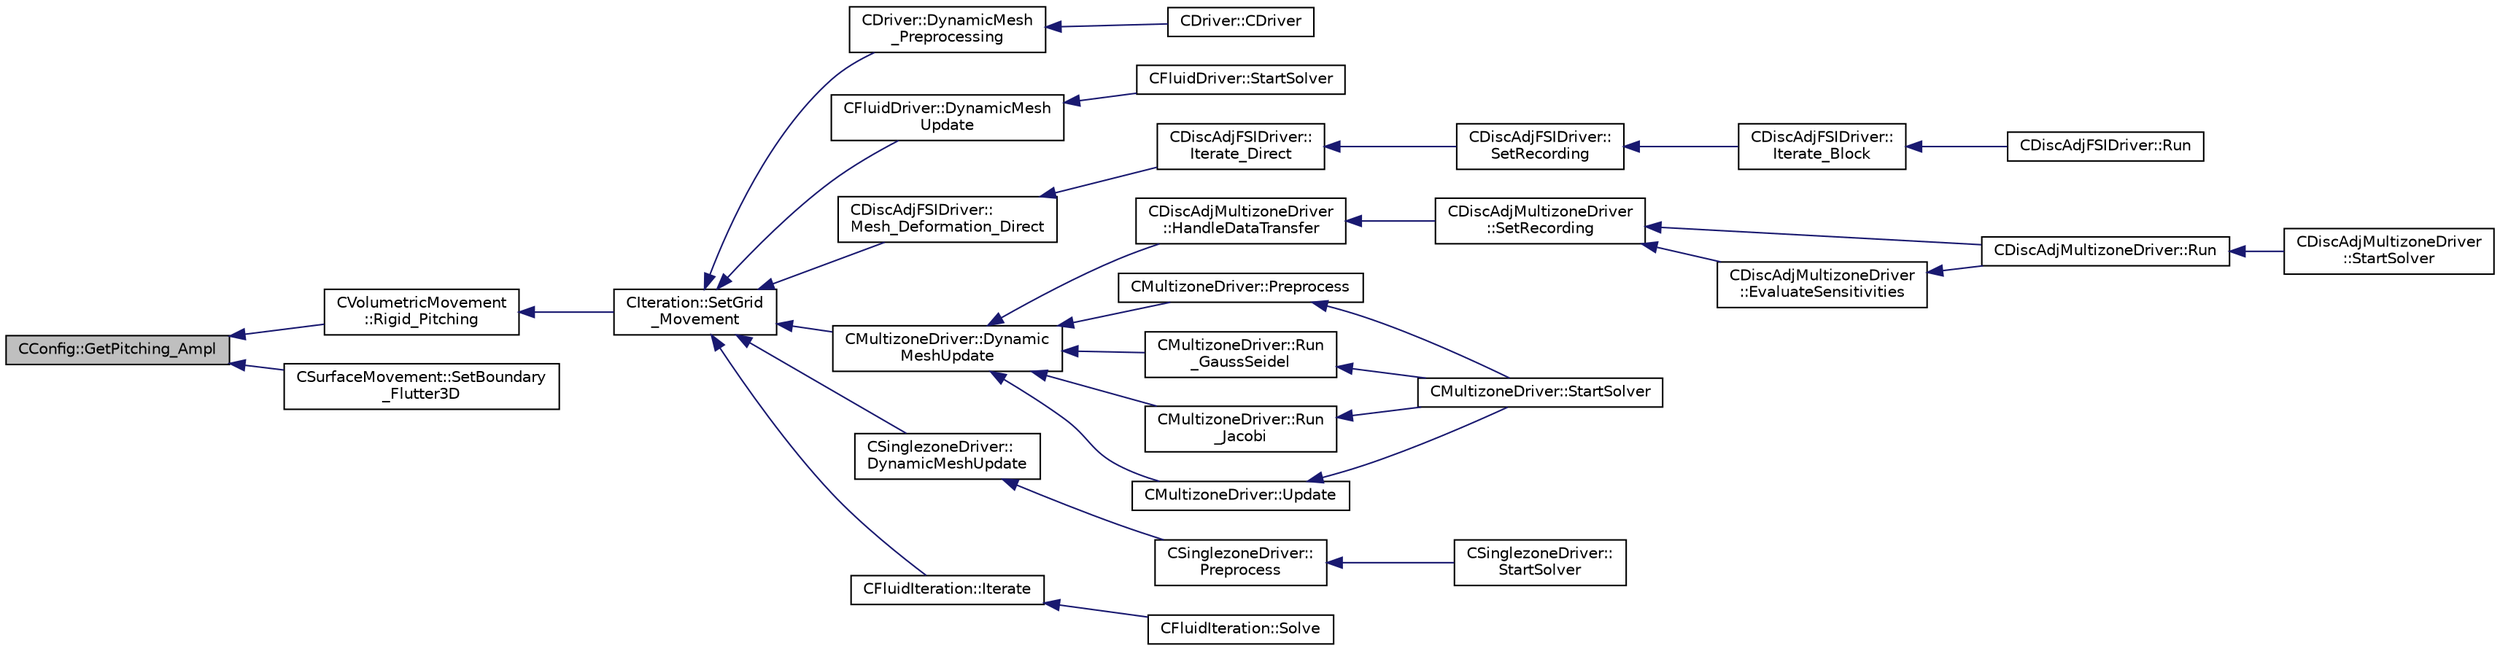 digraph "CConfig::GetPitching_Ampl"
{
  edge [fontname="Helvetica",fontsize="10",labelfontname="Helvetica",labelfontsize="10"];
  node [fontname="Helvetica",fontsize="10",shape=record];
  rankdir="LR";
  Node10268 [label="CConfig::GetPitching_Ampl",height=0.2,width=0.4,color="black", fillcolor="grey75", style="filled", fontcolor="black"];
  Node10268 -> Node10269 [dir="back",color="midnightblue",fontsize="10",style="solid",fontname="Helvetica"];
  Node10269 [label="CVolumetricMovement\l::Rigid_Pitching",height=0.2,width=0.4,color="black", fillcolor="white", style="filled",URL="$class_c_volumetric_movement.html#a9806afa50b53c60376844053db15420c",tooltip="Unsteady pitching grid movement using rigid mesh motion. "];
  Node10269 -> Node10270 [dir="back",color="midnightblue",fontsize="10",style="solid",fontname="Helvetica"];
  Node10270 [label="CIteration::SetGrid\l_Movement",height=0.2,width=0.4,color="black", fillcolor="white", style="filled",URL="$class_c_iteration.html#a7b36785762f6b0c214569b185b858b6c",tooltip="Updates the positions and grid velocities for dynamic meshes between physical time steps..."];
  Node10270 -> Node10271 [dir="back",color="midnightblue",fontsize="10",style="solid",fontname="Helvetica"];
  Node10271 [label="CDriver::DynamicMesh\l_Preprocessing",height=0.2,width=0.4,color="black", fillcolor="white", style="filled",URL="$class_c_driver.html#af585d91d9c08dbddcc2b3e67dd5f5af9",tooltip="GridMovement_Preprocessing. "];
  Node10271 -> Node10272 [dir="back",color="midnightblue",fontsize="10",style="solid",fontname="Helvetica"];
  Node10272 [label="CDriver::CDriver",height=0.2,width=0.4,color="black", fillcolor="white", style="filled",URL="$class_c_driver.html#a3fca4a013a6efa9bbb38fe78a86b5f3d",tooltip="Constructor of the class. "];
  Node10270 -> Node10273 [dir="back",color="midnightblue",fontsize="10",style="solid",fontname="Helvetica"];
  Node10273 [label="CFluidDriver::DynamicMesh\lUpdate",height=0.2,width=0.4,color="black", fillcolor="white", style="filled",URL="$class_c_fluid_driver.html#a4eee67049f34a1875a42afa470e9f828",tooltip="Perform a dynamic mesh deformation, included grid velocity computation and the update of the multigri..."];
  Node10273 -> Node10274 [dir="back",color="midnightblue",fontsize="10",style="solid",fontname="Helvetica"];
  Node10274 [label="CFluidDriver::StartSolver",height=0.2,width=0.4,color="black", fillcolor="white", style="filled",URL="$class_c_fluid_driver.html#a1c122d5a4b5f562f69a84aef2b8bd6d5",tooltip="Launch the computation for all zones and all physics. "];
  Node10270 -> Node10275 [dir="back",color="midnightblue",fontsize="10",style="solid",fontname="Helvetica"];
  Node10275 [label="CDiscAdjFSIDriver::\lMesh_Deformation_Direct",height=0.2,width=0.4,color="black", fillcolor="white", style="filled",URL="$class_c_disc_adj_f_s_i_driver.html#ad683500d6b3773af342165b1b18f5c59",tooltip="Run a direct mesh deformation. "];
  Node10275 -> Node10276 [dir="back",color="midnightblue",fontsize="10",style="solid",fontname="Helvetica"];
  Node10276 [label="CDiscAdjFSIDriver::\lIterate_Direct",height=0.2,width=0.4,color="black", fillcolor="white", style="filled",URL="$class_c_disc_adj_f_s_i_driver.html#acd9e7f14d860522e48ba2b6db34efd49",tooltip="Iterate the direct solver for recording. "];
  Node10276 -> Node10277 [dir="back",color="midnightblue",fontsize="10",style="solid",fontname="Helvetica"];
  Node10277 [label="CDiscAdjFSIDriver::\lSetRecording",height=0.2,width=0.4,color="black", fillcolor="white", style="filled",URL="$class_c_disc_adj_f_s_i_driver.html#ab07394a77802e469a321ccd1b10cb988",tooltip="Set the recording for a Discrete Adjoint iteration for the FSI problem. "];
  Node10277 -> Node10278 [dir="back",color="midnightblue",fontsize="10",style="solid",fontname="Helvetica"];
  Node10278 [label="CDiscAdjFSIDriver::\lIterate_Block",height=0.2,width=0.4,color="black", fillcolor="white", style="filled",URL="$class_c_disc_adj_f_s_i_driver.html#a84949f139fa795b7d34d6ff77e82eb5c",tooltip="Iterate a certain block for adjoint FSI - may be the whole set of variables or independent and subite..."];
  Node10278 -> Node10279 [dir="back",color="midnightblue",fontsize="10",style="solid",fontname="Helvetica"];
  Node10279 [label="CDiscAdjFSIDriver::Run",height=0.2,width=0.4,color="black", fillcolor="white", style="filled",URL="$class_c_disc_adj_f_s_i_driver.html#a2e965d6e9c4dcfc296077cae225cab21",tooltip="Run a Discrete Adjoint iteration for the FSI problem. "];
  Node10270 -> Node10280 [dir="back",color="midnightblue",fontsize="10",style="solid",fontname="Helvetica"];
  Node10280 [label="CMultizoneDriver::Dynamic\lMeshUpdate",height=0.2,width=0.4,color="black", fillcolor="white", style="filled",URL="$class_c_multizone_driver.html#ad28a95a48e9750237a5e2b1bf2c4aac9",tooltip="Perform a dynamic mesh deformation, included grid velocity computation and the update of the multigri..."];
  Node10280 -> Node10281 [dir="back",color="midnightblue",fontsize="10",style="solid",fontname="Helvetica"];
  Node10281 [label="CDiscAdjMultizoneDriver\l::HandleDataTransfer",height=0.2,width=0.4,color="black", fillcolor="white", style="filled",URL="$class_c_disc_adj_multizone_driver.html#ab33de05a7a1f77dcf60014a4a35dd4f1",tooltip="Transfer data between zones and update grids when required. "];
  Node10281 -> Node10282 [dir="back",color="midnightblue",fontsize="10",style="solid",fontname="Helvetica"];
  Node10282 [label="CDiscAdjMultizoneDriver\l::SetRecording",height=0.2,width=0.4,color="black", fillcolor="white", style="filled",URL="$class_c_disc_adj_multizone_driver.html#a441f8669a04147aacab7df463e1dd021",tooltip="Record one iteration of the primal problem within each zone. "];
  Node10282 -> Node10283 [dir="back",color="midnightblue",fontsize="10",style="solid",fontname="Helvetica"];
  Node10283 [label="CDiscAdjMultizoneDriver::Run",height=0.2,width=0.4,color="black", fillcolor="white", style="filled",URL="$class_c_disc_adj_multizone_driver.html#af996aecdb6d20aa4fc81c9b67295abf5",tooltip="[Overload] Run an discrete adjoint update of all solvers within multiple zones. "];
  Node10283 -> Node10284 [dir="back",color="midnightblue",fontsize="10",style="solid",fontname="Helvetica"];
  Node10284 [label="CDiscAdjMultizoneDriver\l::StartSolver",height=0.2,width=0.4,color="black", fillcolor="white", style="filled",URL="$class_c_disc_adj_multizone_driver.html#a75de0a1a482ceeed4301a384f1515092",tooltip="[Overload] Launch the computation for discrete adjoint multizone problems. "];
  Node10282 -> Node10285 [dir="back",color="midnightblue",fontsize="10",style="solid",fontname="Helvetica"];
  Node10285 [label="CDiscAdjMultizoneDriver\l::EvaluateSensitivities",height=0.2,width=0.4,color="black", fillcolor="white", style="filled",URL="$class_c_disc_adj_multizone_driver.html#ac2789097629674cfb7d4de64954024df",tooltip="Evaluate sensitivites for the current adjoint solution and output files. "];
  Node10285 -> Node10283 [dir="back",color="midnightblue",fontsize="10",style="solid",fontname="Helvetica"];
  Node10280 -> Node10286 [dir="back",color="midnightblue",fontsize="10",style="solid",fontname="Helvetica"];
  Node10286 [label="CMultizoneDriver::Preprocess",height=0.2,width=0.4,color="black", fillcolor="white", style="filled",URL="$class_c_multizone_driver.html#a29c97f0dff69501feb7d5f8fe2670088",tooltip="Preprocess the multizone iteration. "];
  Node10286 -> Node10287 [dir="back",color="midnightblue",fontsize="10",style="solid",fontname="Helvetica"];
  Node10287 [label="CMultizoneDriver::StartSolver",height=0.2,width=0.4,color="black", fillcolor="white", style="filled",URL="$class_c_multizone_driver.html#a03cfc000c383ef0d86d34e1c6aef5ff3",tooltip="[Overload] Launch the computation for multizone problems. "];
  Node10280 -> Node10288 [dir="back",color="midnightblue",fontsize="10",style="solid",fontname="Helvetica"];
  Node10288 [label="CMultizoneDriver::Run\l_GaussSeidel",height=0.2,width=0.4,color="black", fillcolor="white", style="filled",URL="$class_c_multizone_driver.html#a8036223cdbe0c0d4552f17f6bad9189b",tooltip="Run a Block Gauss-Seidel iteration in all physical zones. "];
  Node10288 -> Node10287 [dir="back",color="midnightblue",fontsize="10",style="solid",fontname="Helvetica"];
  Node10280 -> Node10289 [dir="back",color="midnightblue",fontsize="10",style="solid",fontname="Helvetica"];
  Node10289 [label="CMultizoneDriver::Run\l_Jacobi",height=0.2,width=0.4,color="black", fillcolor="white", style="filled",URL="$class_c_multizone_driver.html#a1bf2824daac5a10e8fb7387676eee338",tooltip="Run a Block-Jacobi iteration in all physical zones. "];
  Node10289 -> Node10287 [dir="back",color="midnightblue",fontsize="10",style="solid",fontname="Helvetica"];
  Node10280 -> Node10290 [dir="back",color="midnightblue",fontsize="10",style="solid",fontname="Helvetica"];
  Node10290 [label="CMultizoneDriver::Update",height=0.2,width=0.4,color="black", fillcolor="white", style="filled",URL="$class_c_multizone_driver.html#ac5d960382730c14b035965906cf02cb6",tooltip="Update the dual-time solution within multiple zones. "];
  Node10290 -> Node10287 [dir="back",color="midnightblue",fontsize="10",style="solid",fontname="Helvetica"];
  Node10270 -> Node10291 [dir="back",color="midnightblue",fontsize="10",style="solid",fontname="Helvetica"];
  Node10291 [label="CSinglezoneDriver::\lDynamicMeshUpdate",height=0.2,width=0.4,color="black", fillcolor="white", style="filled",URL="$class_c_singlezone_driver.html#a8cf4c7786b495d459818b656a7f6a357",tooltip="Perform a dynamic mesh deformation, included grid velocity computation and the update of the multigri..."];
  Node10291 -> Node10292 [dir="back",color="midnightblue",fontsize="10",style="solid",fontname="Helvetica"];
  Node10292 [label="CSinglezoneDriver::\lPreprocess",height=0.2,width=0.4,color="black", fillcolor="white", style="filled",URL="$class_c_singlezone_driver.html#adc6587c2d0cd656a4fbdebaf611fbbc8",tooltip="Preprocess the single-zone iteration. "];
  Node10292 -> Node10293 [dir="back",color="midnightblue",fontsize="10",style="solid",fontname="Helvetica"];
  Node10293 [label="CSinglezoneDriver::\lStartSolver",height=0.2,width=0.4,color="black", fillcolor="white", style="filled",URL="$class_c_singlezone_driver.html#a6eb4215f7ee740a6d5edb798110ce44a",tooltip="[Overload] Launch the computation for single-zone problems. "];
  Node10270 -> Node10294 [dir="back",color="midnightblue",fontsize="10",style="solid",fontname="Helvetica"];
  Node10294 [label="CFluidIteration::Iterate",height=0.2,width=0.4,color="black", fillcolor="white", style="filled",URL="$class_c_fluid_iteration.html#ab1379b4cba3d8c893395123fb6030986",tooltip="Perform a single iteration of the fluid system. "];
  Node10294 -> Node10295 [dir="back",color="midnightblue",fontsize="10",style="solid",fontname="Helvetica"];
  Node10295 [label="CFluidIteration::Solve",height=0.2,width=0.4,color="black", fillcolor="white", style="filled",URL="$class_c_fluid_iteration.html#ae22cd342c9c9d2ea5ac3f5103394ff80",tooltip="Iterate the fluid system for a number of Inner_Iter iterations. "];
  Node10268 -> Node10296 [dir="back",color="midnightblue",fontsize="10",style="solid",fontname="Helvetica"];
  Node10296 [label="CSurfaceMovement::SetBoundary\l_Flutter3D",height=0.2,width=0.4,color="black", fillcolor="white", style="filled",URL="$class_c_surface_movement.html#adc0f0df29bc1f6c9dad2c37d202d7879",tooltip="Deforms a 3-D flutter/pitching surface during an unsteady simulation. "];
}
